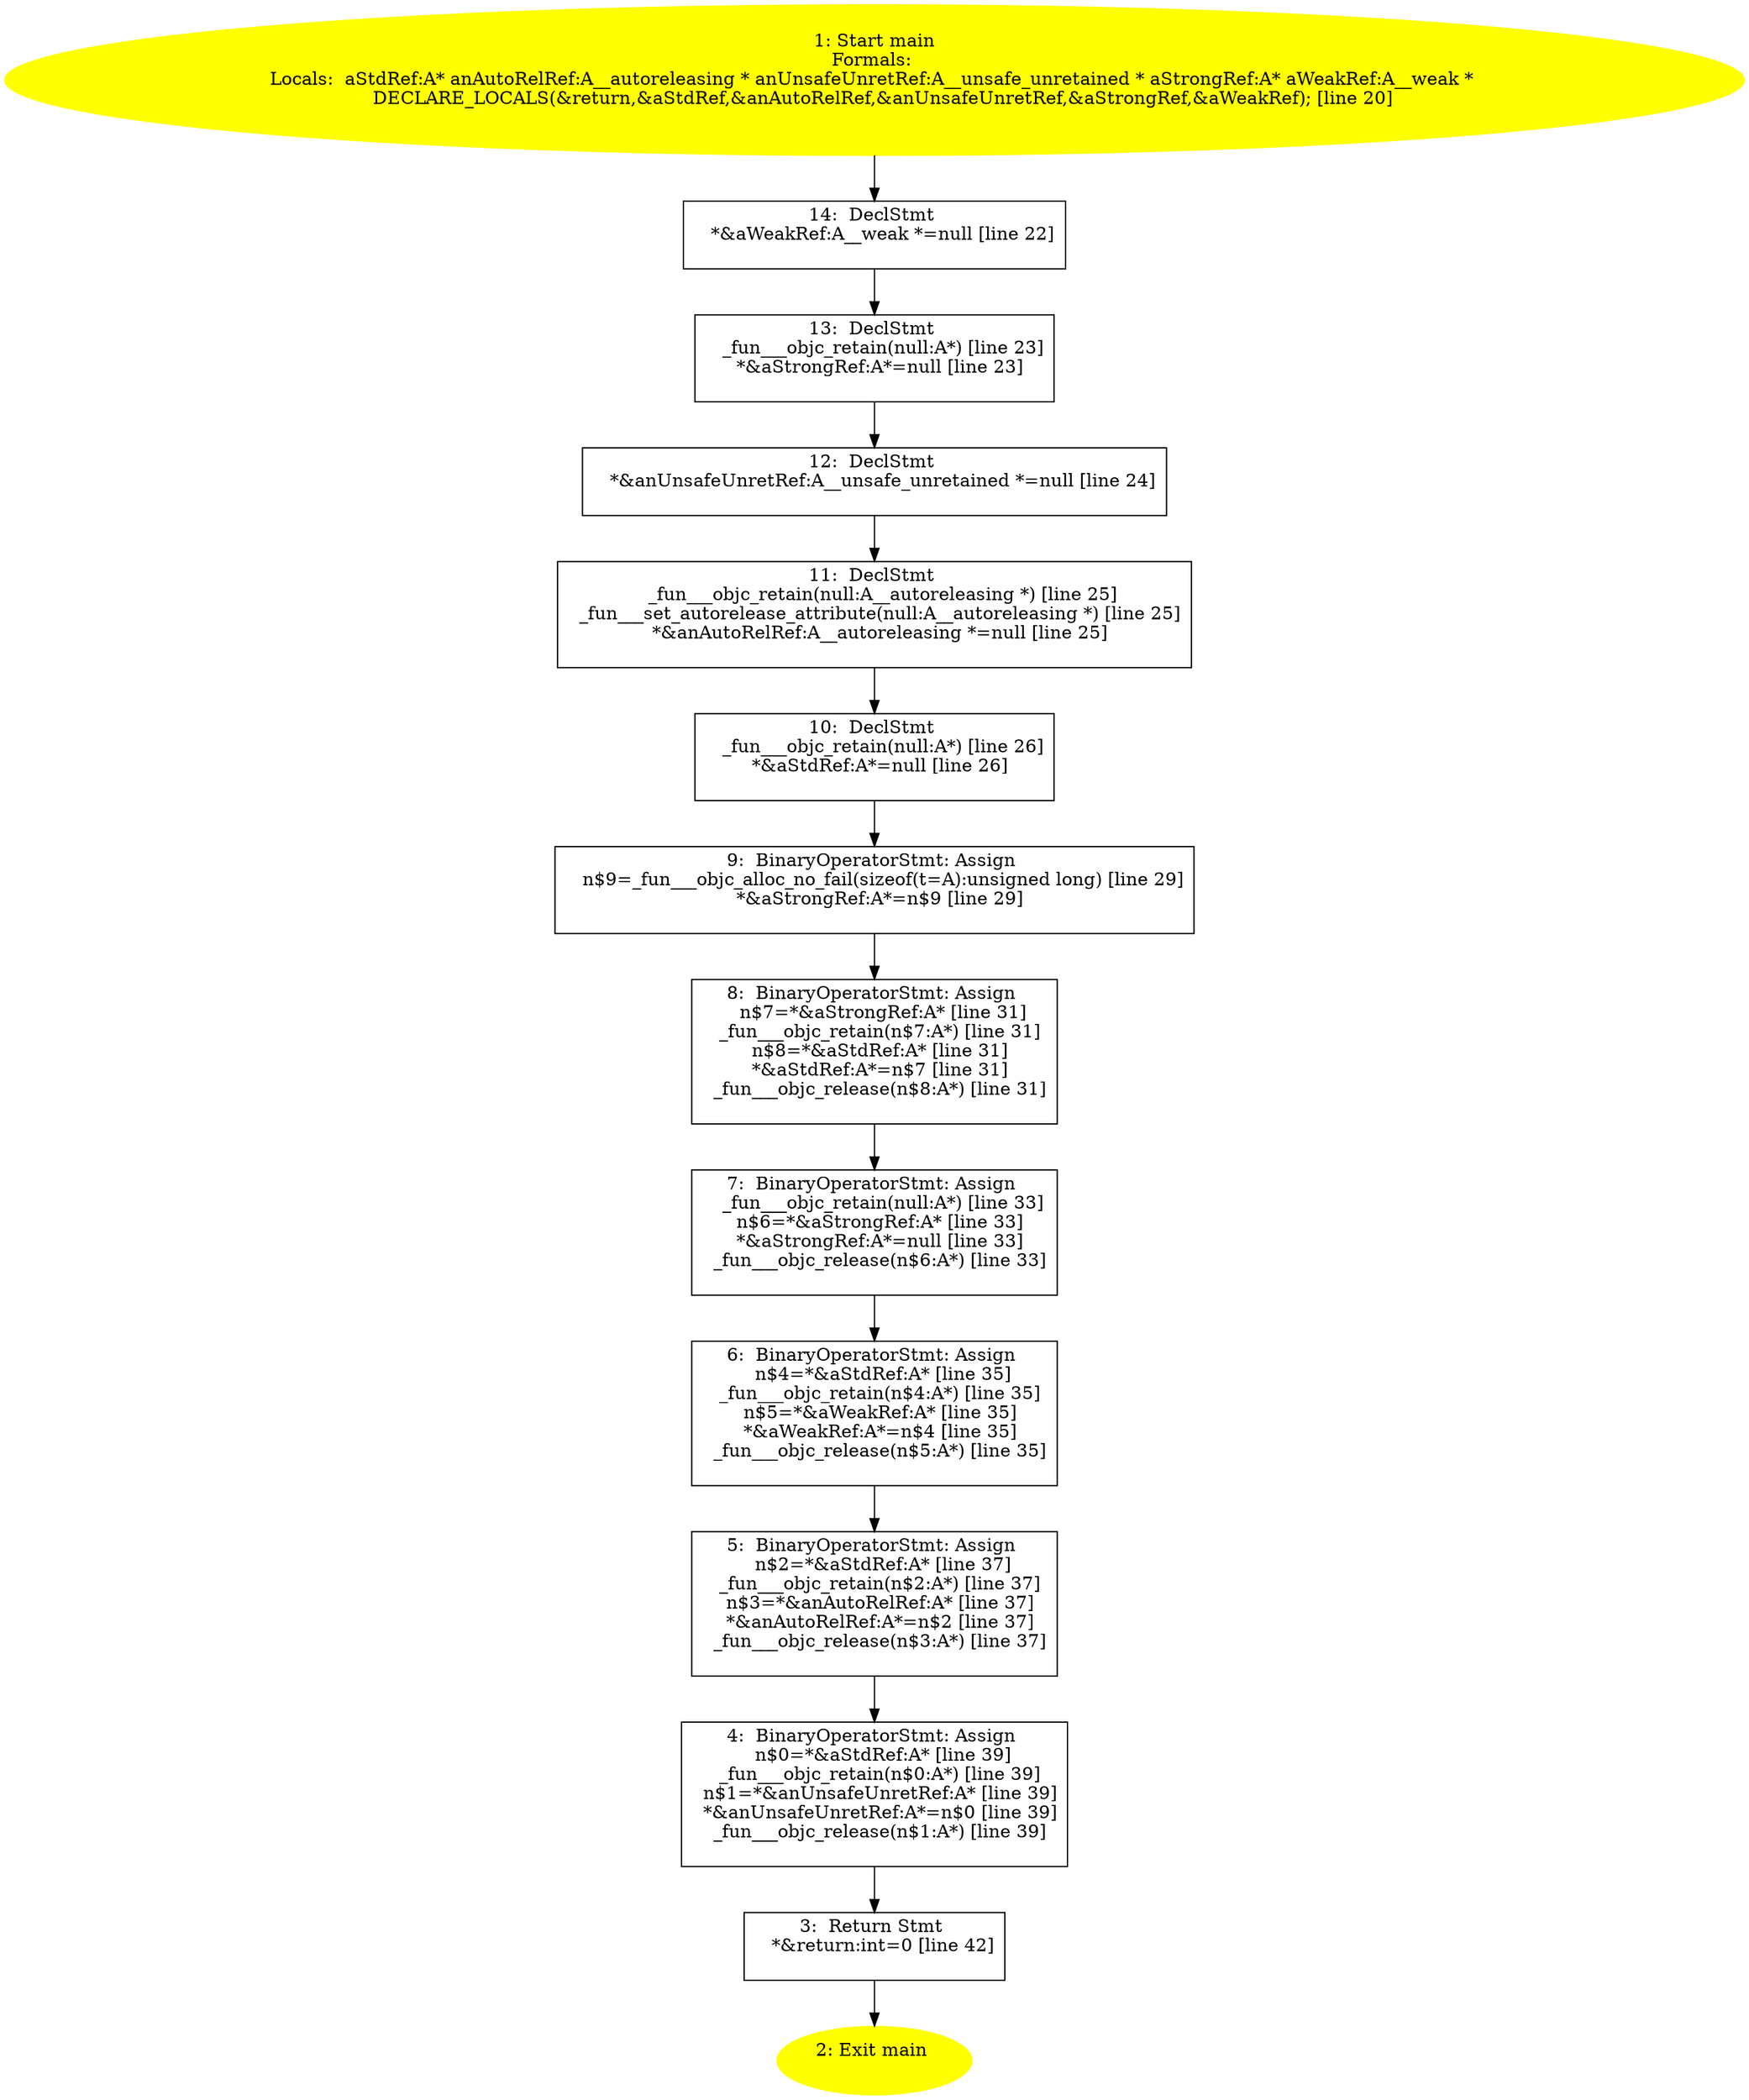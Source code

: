 /* @generated */
digraph iCFG {
"main.fad58de7366495db4650cfefac2fcd61_1" [label="1: Start main\nFormals: \nLocals:  aStdRef:A* anAutoRelRef:A__autoreleasing * anUnsafeUnretRef:A__unsafe_unretained * aStrongRef:A* aWeakRef:A__weak * \n   DECLARE_LOCALS(&return,&aStdRef,&anAutoRelRef,&anUnsafeUnretRef,&aStrongRef,&aWeakRef); [line 20]\n " color=yellow style=filled]
	

	 "main.fad58de7366495db4650cfefac2fcd61_1" -> "main.fad58de7366495db4650cfefac2fcd61_14" ;
"main.fad58de7366495db4650cfefac2fcd61_2" [label="2: Exit main \n  " color=yellow style=filled]
	

"main.fad58de7366495db4650cfefac2fcd61_3" [label="3:  Return Stmt \n   *&return:int=0 [line 42]\n " shape="box"]
	

	 "main.fad58de7366495db4650cfefac2fcd61_3" -> "main.fad58de7366495db4650cfefac2fcd61_2" ;
"main.fad58de7366495db4650cfefac2fcd61_4" [label="4:  BinaryOperatorStmt: Assign \n   n$0=*&aStdRef:A* [line 39]\n  _fun___objc_retain(n$0:A*) [line 39]\n  n$1=*&anUnsafeUnretRef:A* [line 39]\n  *&anUnsafeUnretRef:A*=n$0 [line 39]\n  _fun___objc_release(n$1:A*) [line 39]\n " shape="box"]
	

	 "main.fad58de7366495db4650cfefac2fcd61_4" -> "main.fad58de7366495db4650cfefac2fcd61_3" ;
"main.fad58de7366495db4650cfefac2fcd61_5" [label="5:  BinaryOperatorStmt: Assign \n   n$2=*&aStdRef:A* [line 37]\n  _fun___objc_retain(n$2:A*) [line 37]\n  n$3=*&anAutoRelRef:A* [line 37]\n  *&anAutoRelRef:A*=n$2 [line 37]\n  _fun___objc_release(n$3:A*) [line 37]\n " shape="box"]
	

	 "main.fad58de7366495db4650cfefac2fcd61_5" -> "main.fad58de7366495db4650cfefac2fcd61_4" ;
"main.fad58de7366495db4650cfefac2fcd61_6" [label="6:  BinaryOperatorStmt: Assign \n   n$4=*&aStdRef:A* [line 35]\n  _fun___objc_retain(n$4:A*) [line 35]\n  n$5=*&aWeakRef:A* [line 35]\n  *&aWeakRef:A*=n$4 [line 35]\n  _fun___objc_release(n$5:A*) [line 35]\n " shape="box"]
	

	 "main.fad58de7366495db4650cfefac2fcd61_6" -> "main.fad58de7366495db4650cfefac2fcd61_5" ;
"main.fad58de7366495db4650cfefac2fcd61_7" [label="7:  BinaryOperatorStmt: Assign \n   _fun___objc_retain(null:A*) [line 33]\n  n$6=*&aStrongRef:A* [line 33]\n  *&aStrongRef:A*=null [line 33]\n  _fun___objc_release(n$6:A*) [line 33]\n " shape="box"]
	

	 "main.fad58de7366495db4650cfefac2fcd61_7" -> "main.fad58de7366495db4650cfefac2fcd61_6" ;
"main.fad58de7366495db4650cfefac2fcd61_8" [label="8:  BinaryOperatorStmt: Assign \n   n$7=*&aStrongRef:A* [line 31]\n  _fun___objc_retain(n$7:A*) [line 31]\n  n$8=*&aStdRef:A* [line 31]\n  *&aStdRef:A*=n$7 [line 31]\n  _fun___objc_release(n$8:A*) [line 31]\n " shape="box"]
	

	 "main.fad58de7366495db4650cfefac2fcd61_8" -> "main.fad58de7366495db4650cfefac2fcd61_7" ;
"main.fad58de7366495db4650cfefac2fcd61_9" [label="9:  BinaryOperatorStmt: Assign \n   n$9=_fun___objc_alloc_no_fail(sizeof(t=A):unsigned long) [line 29]\n  *&aStrongRef:A*=n$9 [line 29]\n " shape="box"]
	

	 "main.fad58de7366495db4650cfefac2fcd61_9" -> "main.fad58de7366495db4650cfefac2fcd61_8" ;
"main.fad58de7366495db4650cfefac2fcd61_10" [label="10:  DeclStmt \n   _fun___objc_retain(null:A*) [line 26]\n  *&aStdRef:A*=null [line 26]\n " shape="box"]
	

	 "main.fad58de7366495db4650cfefac2fcd61_10" -> "main.fad58de7366495db4650cfefac2fcd61_9" ;
"main.fad58de7366495db4650cfefac2fcd61_11" [label="11:  DeclStmt \n   _fun___objc_retain(null:A__autoreleasing *) [line 25]\n  _fun___set_autorelease_attribute(null:A__autoreleasing *) [line 25]\n  *&anAutoRelRef:A__autoreleasing *=null [line 25]\n " shape="box"]
	

	 "main.fad58de7366495db4650cfefac2fcd61_11" -> "main.fad58de7366495db4650cfefac2fcd61_10" ;
"main.fad58de7366495db4650cfefac2fcd61_12" [label="12:  DeclStmt \n   *&anUnsafeUnretRef:A__unsafe_unretained *=null [line 24]\n " shape="box"]
	

	 "main.fad58de7366495db4650cfefac2fcd61_12" -> "main.fad58de7366495db4650cfefac2fcd61_11" ;
"main.fad58de7366495db4650cfefac2fcd61_13" [label="13:  DeclStmt \n   _fun___objc_retain(null:A*) [line 23]\n  *&aStrongRef:A*=null [line 23]\n " shape="box"]
	

	 "main.fad58de7366495db4650cfefac2fcd61_13" -> "main.fad58de7366495db4650cfefac2fcd61_12" ;
"main.fad58de7366495db4650cfefac2fcd61_14" [label="14:  DeclStmt \n   *&aWeakRef:A__weak *=null [line 22]\n " shape="box"]
	

	 "main.fad58de7366495db4650cfefac2fcd61_14" -> "main.fad58de7366495db4650cfefac2fcd61_13" ;
}
